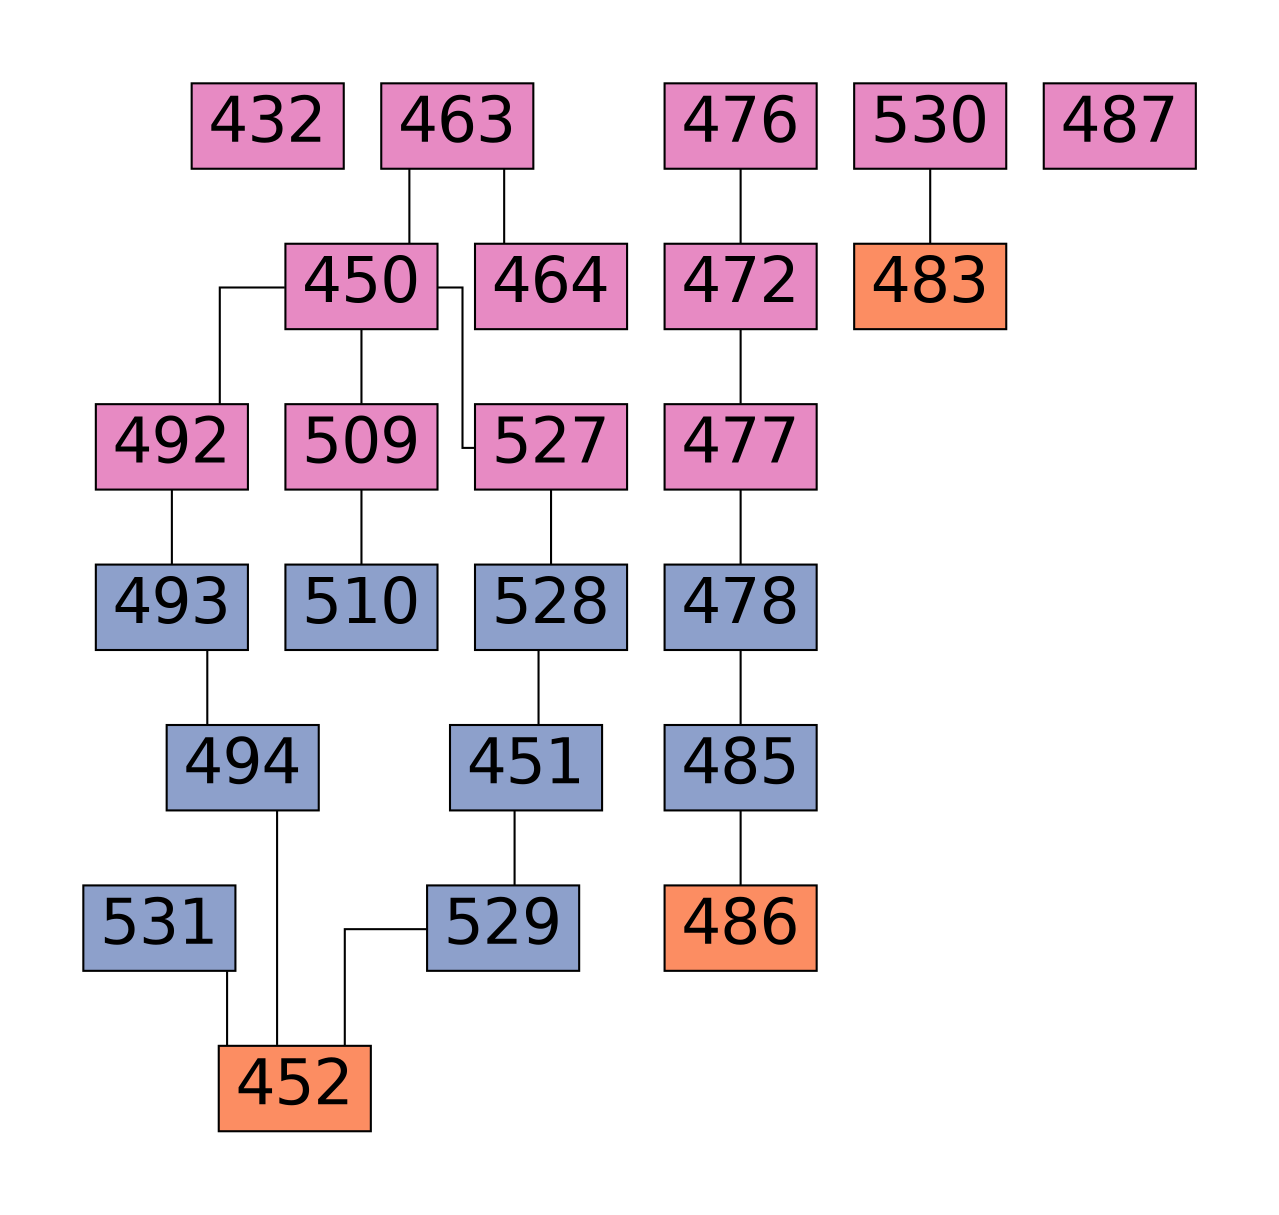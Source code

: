 digraph to_dot {
  style="filled";
  dpi="";
  margin="0.5,0.5";
  bgcolor="/x11/white";
  fontname="Helvetica";
  fontsize="30.0";
  fontcolor="/x11/black";
  splines="ortho";
  page="";
  size="";
  ratio="";
  URL="http://tsdye.github.io/harris-matrix/";
  labelloc="t";
  "432" [shape="box"] [style="filled"] [fontname="Helvetica"] [fontsize="30.0"] [color="/x11/black"] [fillcolor="/set24/4"] [x="0"] [fontcolor="/x11/black"] [penwidth="1.0"] [skew="0.0"] [sides="4"] [orientation="0.0"] [distortion="0.0"] [URL="http://tsdye.github.io/harris-matrix/"];
  "450" [shape="box"] [style="filled"] [fontname="Helvetica"] [fontsize="30.0"] [color="/x11/black"] [fillcolor="/set24/4"] [fontcolor="/x11/black"] [penwidth="1.0"] [skew="0.0"] [sides="4"] [orientation="0.0"] [distortion="0.0"] [URL="http://tsdye.github.io/harris-matrix/"];
  "451" [shape="box"] [style="filled"] [fontname="Helvetica"] [fontsize="30.0"] [color="/x11/black"] [fillcolor="/set24/3"] [fontcolor="/x11/black"] [penwidth="1.0"] [skew="0.0"] [sides="4"] [orientation="0.0"] [distortion="0.0"] [URL="http://tsdye.github.io/harris-matrix/"];
  "452" [shape="box"] [style="filled"] [fontname="Helvetica"] [fontsize="30.0"] [color="/x11/black"] [fillcolor="/set24/2"] [fontcolor="/x11/black"] [penwidth="1.0"] [skew="0.0"] [sides="4"] [orientation="0.0"] [distortion="0.0"] [URL="http://tsdye.github.io/harris-matrix/"];
  "463" [shape="box"] [style="filled"] [fontname="Helvetica"] [fontsize="30.0"] [color="/x11/black"] [fillcolor="/set24/4"] [fontcolor="/x11/black"] [penwidth="1.0"] [skew="0.0"] [sides="4"] [orientation="0.0"] [distortion="0.0"] [URL="http://tsdye.github.io/harris-matrix/"];
  "464" [shape="box"] [style="filled"] [fontname="Helvetica"] [fontsize="30.0"] [color="/x11/black"] [fillcolor="/set24/4"] [fontcolor="/x11/black"] [penwidth="1.0"] [skew="0.0"] [sides="4"] [orientation="0.0"] [distortion="0.0"] [URL="http://tsdye.github.io/harris-matrix/"];
  "472" [shape="box"] [style="filled"] [fontname="Helvetica"] [fontsize="30.0"] [color="/x11/black"] [fillcolor="/set24/4"] [fontcolor="/x11/black"] [penwidth="1.0"] [skew="0.0"] [sides="4"] [orientation="0.0"] [distortion="0.0"] [URL="http://tsdye.github.io/harris-matrix/"];
  "476" [shape="box"] [style="filled"] [fontname="Helvetica"] [fontsize="30.0"] [color="/x11/black"] [fillcolor="/set24/4"] [fontcolor="/x11/black"] [penwidth="1.0"] [skew="0.0"] [sides="4"] [orientation="0.0"] [distortion="0.0"] [URL="http://tsdye.github.io/harris-matrix/"];
  "477" [shape="box"] [style="filled"] [fontname="Helvetica"] [fontsize="30.0"] [color="/x11/black"] [fillcolor="/set24/4"] [fontcolor="/x11/black"] [penwidth="1.0"] [skew="0.0"] [sides="4"] [orientation="0.0"] [distortion="0.0"] [URL="http://tsdye.github.io/harris-matrix/"];
  "478" [shape="box"] [style="filled"] [fontname="Helvetica"] [fontsize="30.0"] [color="/x11/black"] [fillcolor="/set24/3"] [fontcolor="/x11/black"] [penwidth="1.0"] [skew="0.0"] [sides="4"] [orientation="0.0"] [distortion="0.0"] [URL="http://tsdye.github.io/harris-matrix/"];
  "483" [shape="box"] [style="filled"] [fontname="Helvetica"] [fontsize="30.0"] [color="/x11/black"] [fillcolor="/set24/2"] [fontcolor="/x11/black"] [penwidth="1.0"] [skew="0.0"] [sides="4"] [orientation="0.0"] [distortion="0.0"] [URL="http://tsdye.github.io/harris-matrix/"];
  "485" [shape="box"] [style="filled"] [fontname="Helvetica"] [fontsize="30.0"] [color="/x11/black"] [fillcolor="/set24/3"] [fontcolor="/x11/black"] [penwidth="1.0"] [skew="0.0"] [sides="4"] [orientation="0.0"] [distortion="0.0"] [URL="http://tsdye.github.io/harris-matrix/"];
  "486" [shape="box"] [style="filled"] [fontname="Helvetica"] [fontsize="30.0"] [color="/x11/black"] [fillcolor="/set24/2"] [fontcolor="/x11/black"] [penwidth="1.0"] [skew="0.0"] [sides="4"] [orientation="0.0"] [distortion="0.0"] [URL="http://tsdye.github.io/harris-matrix/"];
  "487" [shape="box"] [style="filled"] [fontname="Helvetica"] [fontsize="30.0"] [color="/x11/black"] [fillcolor="/set24/4"] [fontcolor="/x11/black"] [penwidth="1.0"] [skew="0.0"] [sides="4"] [orientation="0.0"] [distortion="0.0"] [URL="http://tsdye.github.io/harris-matrix/"];
  "492" [shape="box"] [style="filled"] [fontname="Helvetica"] [fontsize="30.0"] [color="/x11/black"] [fillcolor="/set24/4"] [fontcolor="/x11/black"] [penwidth="1.0"] [skew="0.0"] [sides="4"] [orientation="0.0"] [distortion="0.0"] [URL="http://tsdye.github.io/harris-matrix/"];
  "493" [shape="box"] [style="filled"] [fontname="Helvetica"] [fontsize="30.0"] [color="/x11/black"] [fillcolor="/set24/3"] [fontcolor="/x11/black"] [penwidth="1.0"] [skew="0.0"] [sides="4"] [orientation="0.0"] [distortion="0.0"] [URL="http://tsdye.github.io/harris-matrix/"];
  "494" [shape="box"] [style="filled"] [fontname="Helvetica"] [fontsize="30.0"] [color="/x11/black"] [fillcolor="/set24/3"] [fontcolor="/x11/black"] [penwidth="1.0"] [skew="0.0"] [sides="4"] [orientation="0.0"] [distortion="0.0"] [URL="http://tsdye.github.io/harris-matrix/"];
  "509" [shape="box"] [style="filled"] [fontname="Helvetica"] [fontsize="30.0"] [color="/x11/black"] [fillcolor="/set24/4"] [fontcolor="/x11/black"] [penwidth="1.0"] [skew="0.0"] [sides="4"] [orientation="0.0"] [distortion="0.0"] [URL="http://tsdye.github.io/harris-matrix/"];
  "510" [shape="box"] [style="filled"] [fontname="Helvetica"] [fontsize="30.0"] [color="/x11/black"] [fillcolor="/set24/3"] [fontcolor="/x11/black"] [penwidth="1.0"] [skew="0.0"] [sides="4"] [orientation="0.0"] [distortion="0.0"] [URL="http://tsdye.github.io/harris-matrix/"];
  "527" [shape="box"] [style="filled"] [fontname="Helvetica"] [fontsize="30.0"] [color="/x11/black"] [fillcolor="/set24/4"] [fontcolor="/x11/black"] [penwidth="1.0"] [skew="0.0"] [sides="4"] [orientation="0.0"] [distortion="0.0"] [URL="http://tsdye.github.io/harris-matrix/"];
  "528" [shape="box"] [style="filled"] [fontname="Helvetica"] [fontsize="30.0"] [color="/x11/black"] [fillcolor="/set24/3"] [fontcolor="/x11/black"] [penwidth="1.0"] [skew="0.0"] [sides="4"] [orientation="0.0"] [distortion="0.0"] [URL="http://tsdye.github.io/harris-matrix/"];
  "529" [shape="box"] [style="filled"] [fontname="Helvetica"] [fontsize="30.0"] [color="/x11/black"] [fillcolor="/set24/3"] [fontcolor="/x11/black"] [penwidth="1.0"] [skew="0.0"] [sides="4"] [orientation="0.0"] [distortion="0.0"] [URL="http://tsdye.github.io/harris-matrix/"];
  "530" [shape="box"] [style="filled"] [fontname="Helvetica"] [fontsize="30.0"] [color="/x11/black"] [fillcolor="/set24/4"] [fontcolor="/x11/black"] [penwidth="1.0"] [skew="0.0"] [sides="4"] [orientation="0.0"] [distortion="0.0"] [URL="http://tsdye.github.io/harris-matrix/"];
  "531" [shape="box"] [style="filled"] [fontname="Helvetica"] [fontsize="30.0"] [color="/x11/black"] [fillcolor="/set24/3"] [fontcolor="/x11/black"] [penwidth="1.0"] [skew="0.0"] [sides="4"] [orientation="0.0"] [distortion="0.0"] [URL="http://tsdye.github.io/harris-matrix/"];
 "463" -> "464"  [style="solid"] [arrowhead="none"] [color="/x11/black"] [fontname="Helvetica"] [fontsize="30.0"] [fontcolor="/x11/black"] [penwidth="1.0"] [URL="http://tsdye.github.io/harris-matrix/"];
 "463" -> "450"  [style="solid"] [arrowhead="none"] [color="/x11/black"] [fontname="Helvetica"] [fontsize="30.0"] [fontcolor="/x11/black"] [penwidth="1.0"] [URL="http://tsdye.github.io/harris-matrix/"];
 "530" -> "483"  [style="solid"] [arrowhead="none"] [color="/x11/black"] [fontname="Helvetica"] [fontsize="30.0"] [fontcolor="/x11/black"] [penwidth="1.0"] [URL="http://tsdye.github.io/harris-matrix/"];
 "476" -> "472"  [style="solid"] [arrowhead="none"] [color="/x11/black"] [fontname="Helvetica"] [fontsize="30.0"] [fontcolor="/x11/black"] [penwidth="1.0"] [URL="http://tsdye.github.io/harris-matrix/"];
 "472" -> "477"  [style="solid"] [arrowhead="none"] [color="/x11/black"] [fontname="Helvetica"] [fontsize="30.0"] [fontcolor="/x11/black"] [penwidth="1.0"] [URL="http://tsdye.github.io/harris-matrix/"];
 "477" -> "478"  [style="solid"] [arrowhead="none"] [color="/x11/black"] [fontname="Helvetica"] [fontsize="30.0"] [fontcolor="/x11/black"] [penwidth="1.0"] [URL="http://tsdye.github.io/harris-matrix/"];
 "527" -> "528"  [style="solid"] [arrowhead="none"] [color="/x11/black"] [fontname="Helvetica"] [fontsize="30.0"] [fontcolor="/x11/black"] [penwidth="1.0"] [URL="http://tsdye.github.io/harris-matrix/"];
 "450" -> "527"  [style="solid"] [arrowhead="none"] [color="/x11/black"] [fontname="Helvetica"] [fontsize="30.0"] [fontcolor="/x11/black"] [penwidth="1.0"] [URL="http://tsdye.github.io/harris-matrix/"];
 "450" -> "509"  [style="solid"] [arrowhead="none"] [color="/x11/black"] [fontname="Helvetica"] [fontsize="30.0"] [fontcolor="/x11/black"] [penwidth="1.0"] [URL="http://tsdye.github.io/harris-matrix/"];
 "492" -> "493"  [style="solid"] [arrowhead="none"] [color="/x11/black"] [fontname="Helvetica"] [fontsize="30.0"] [fontcolor="/x11/black"] [penwidth="1.0"] [URL="http://tsdye.github.io/harris-matrix/"];
 "509" -> "510"  [style="solid"] [arrowhead="none"] [color="/x11/black"] [fontname="Helvetica"] [fontsize="30.0"] [fontcolor="/x11/black"] [penwidth="1.0"] [URL="http://tsdye.github.io/harris-matrix/"];
 "493" -> "494"  [style="solid"] [arrowhead="none"] [color="/x11/black"] [fontname="Helvetica"] [fontsize="30.0"] [fontcolor="/x11/black"] [penwidth="1.0"] [URL="http://tsdye.github.io/harris-matrix/"];
 "478" -> "485"  [style="solid"] [arrowhead="none"] [color="/x11/black"] [fontname="Helvetica"] [fontsize="30.0"] [fontcolor="/x11/black"] [penwidth="1.0"] [URL="http://tsdye.github.io/harris-matrix/"];
 "528" -> "451"  [style="solid"] [arrowhead="none"] [color="/x11/black"] [fontname="Helvetica"] [fontsize="30.0"] [fontcolor="/x11/black"] [penwidth="1.0"] [URL="http://tsdye.github.io/harris-matrix/"];
 "485" -> "486"  [style="solid"] [arrowhead="none"] [color="/x11/black"] [fontname="Helvetica"] [fontsize="30.0"] [fontcolor="/x11/black"] [penwidth="1.0"] [URL="http://tsdye.github.io/harris-matrix/"];
 "529" -> "452"  [style="solid"] [arrowhead="none"] [color="/x11/black"] [fontname="Helvetica"] [fontsize="30.0"] [fontcolor="/x11/black"] [penwidth="1.0"] [URL="http://tsdye.github.io/harris-matrix/"];
 "451" -> "529"  [style="solid"] [arrowhead="none"] [color="/x11/black"] [fontname="Helvetica"] [fontsize="30.0"] [fontcolor="/x11/black"] [penwidth="1.0"] [URL="http://tsdye.github.io/harris-matrix/"];
 "531" -> "452"  [style="solid"] [arrowhead="none"] [color="/x11/black"] [fontname="Helvetica"] [fontsize="30.0"] [fontcolor="/x11/black"] [penwidth="1.0"] [URL="http://tsdye.github.io/harris-matrix/"];
 "494" -> "452"  [style="solid"] [arrowhead="none"] [color="/x11/black"] [fontname="Helvetica"] [fontsize="30.0"] [fontcolor="/x11/black"] [penwidth="1.0"] [URL="http://tsdye.github.io/harris-matrix/"];
 "450" -> "492"  [style="solid"] [arrowhead="none"] [color="/x11/black"] [fontname="Helvetica"] [fontsize="30.0"] [fontcolor="/x11/black"] [penwidth="1.0"] [URL="http://tsdye.github.io/harris-matrix/"];
}
